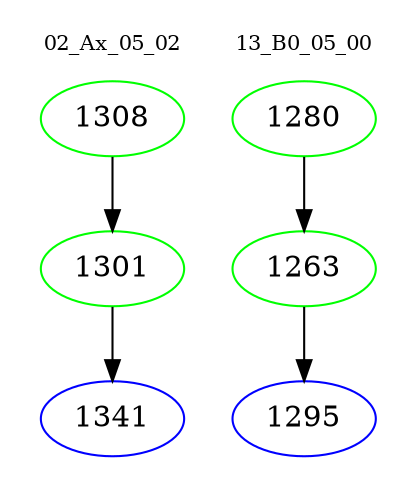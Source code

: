 digraph{
subgraph cluster_0 {
color = white
label = "02_Ax_05_02";
fontsize=10;
T0_1308 [label="1308", color="green"]
T0_1308 -> T0_1301 [color="black"]
T0_1301 [label="1301", color="green"]
T0_1301 -> T0_1341 [color="black"]
T0_1341 [label="1341", color="blue"]
}
subgraph cluster_1 {
color = white
label = "13_B0_05_00";
fontsize=10;
T1_1280 [label="1280", color="green"]
T1_1280 -> T1_1263 [color="black"]
T1_1263 [label="1263", color="green"]
T1_1263 -> T1_1295 [color="black"]
T1_1295 [label="1295", color="blue"]
}
}
